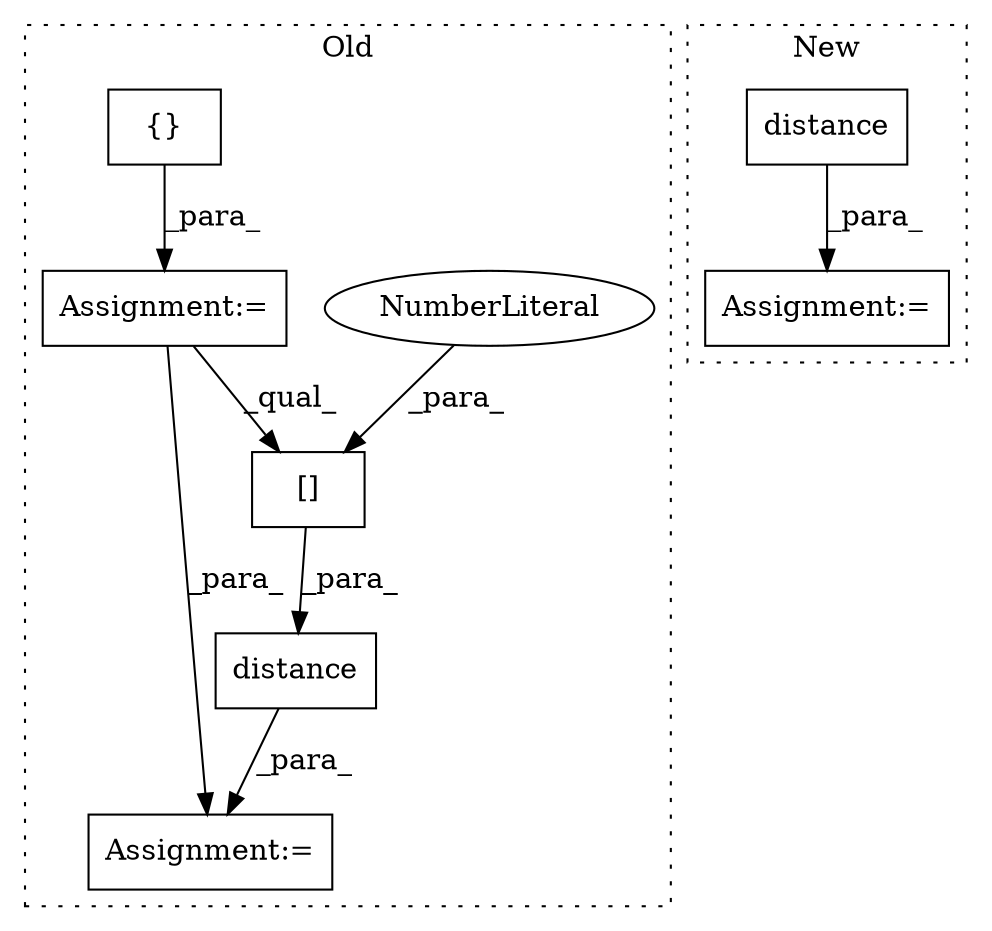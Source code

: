 digraph G {
subgraph cluster0 {
1 [label="distance" a="32" s="2803,2819" l="9,1" shape="box"];
3 [label="Assignment:=" a="7" s="2760" l="17" shape="box"];
5 [label="[]" a="2" s="2812,2818" l="5,1" shape="box"];
6 [label="NumberLiteral" a="34" s="2817" l="1" shape="ellipse"];
7 [label="{}" a="4" s="2669,2694" l="1,1" shape="box"];
8 [label="Assignment:=" a="7" s="2879" l="24" shape="box"];
label = "Old";
style="dotted";
}
subgraph cluster1 {
2 [label="distance" a="32" s="2858,2871" l="9,1" shape="box"];
4 [label="Assignment:=" a="7" s="2801" l="15" shape="box"];
label = "New";
style="dotted";
}
1 -> 3 [label="_para_"];
2 -> 4 [label="_para_"];
5 -> 1 [label="_para_"];
6 -> 5 [label="_para_"];
7 -> 8 [label="_para_"];
8 -> 3 [label="_para_"];
8 -> 5 [label="_qual_"];
}